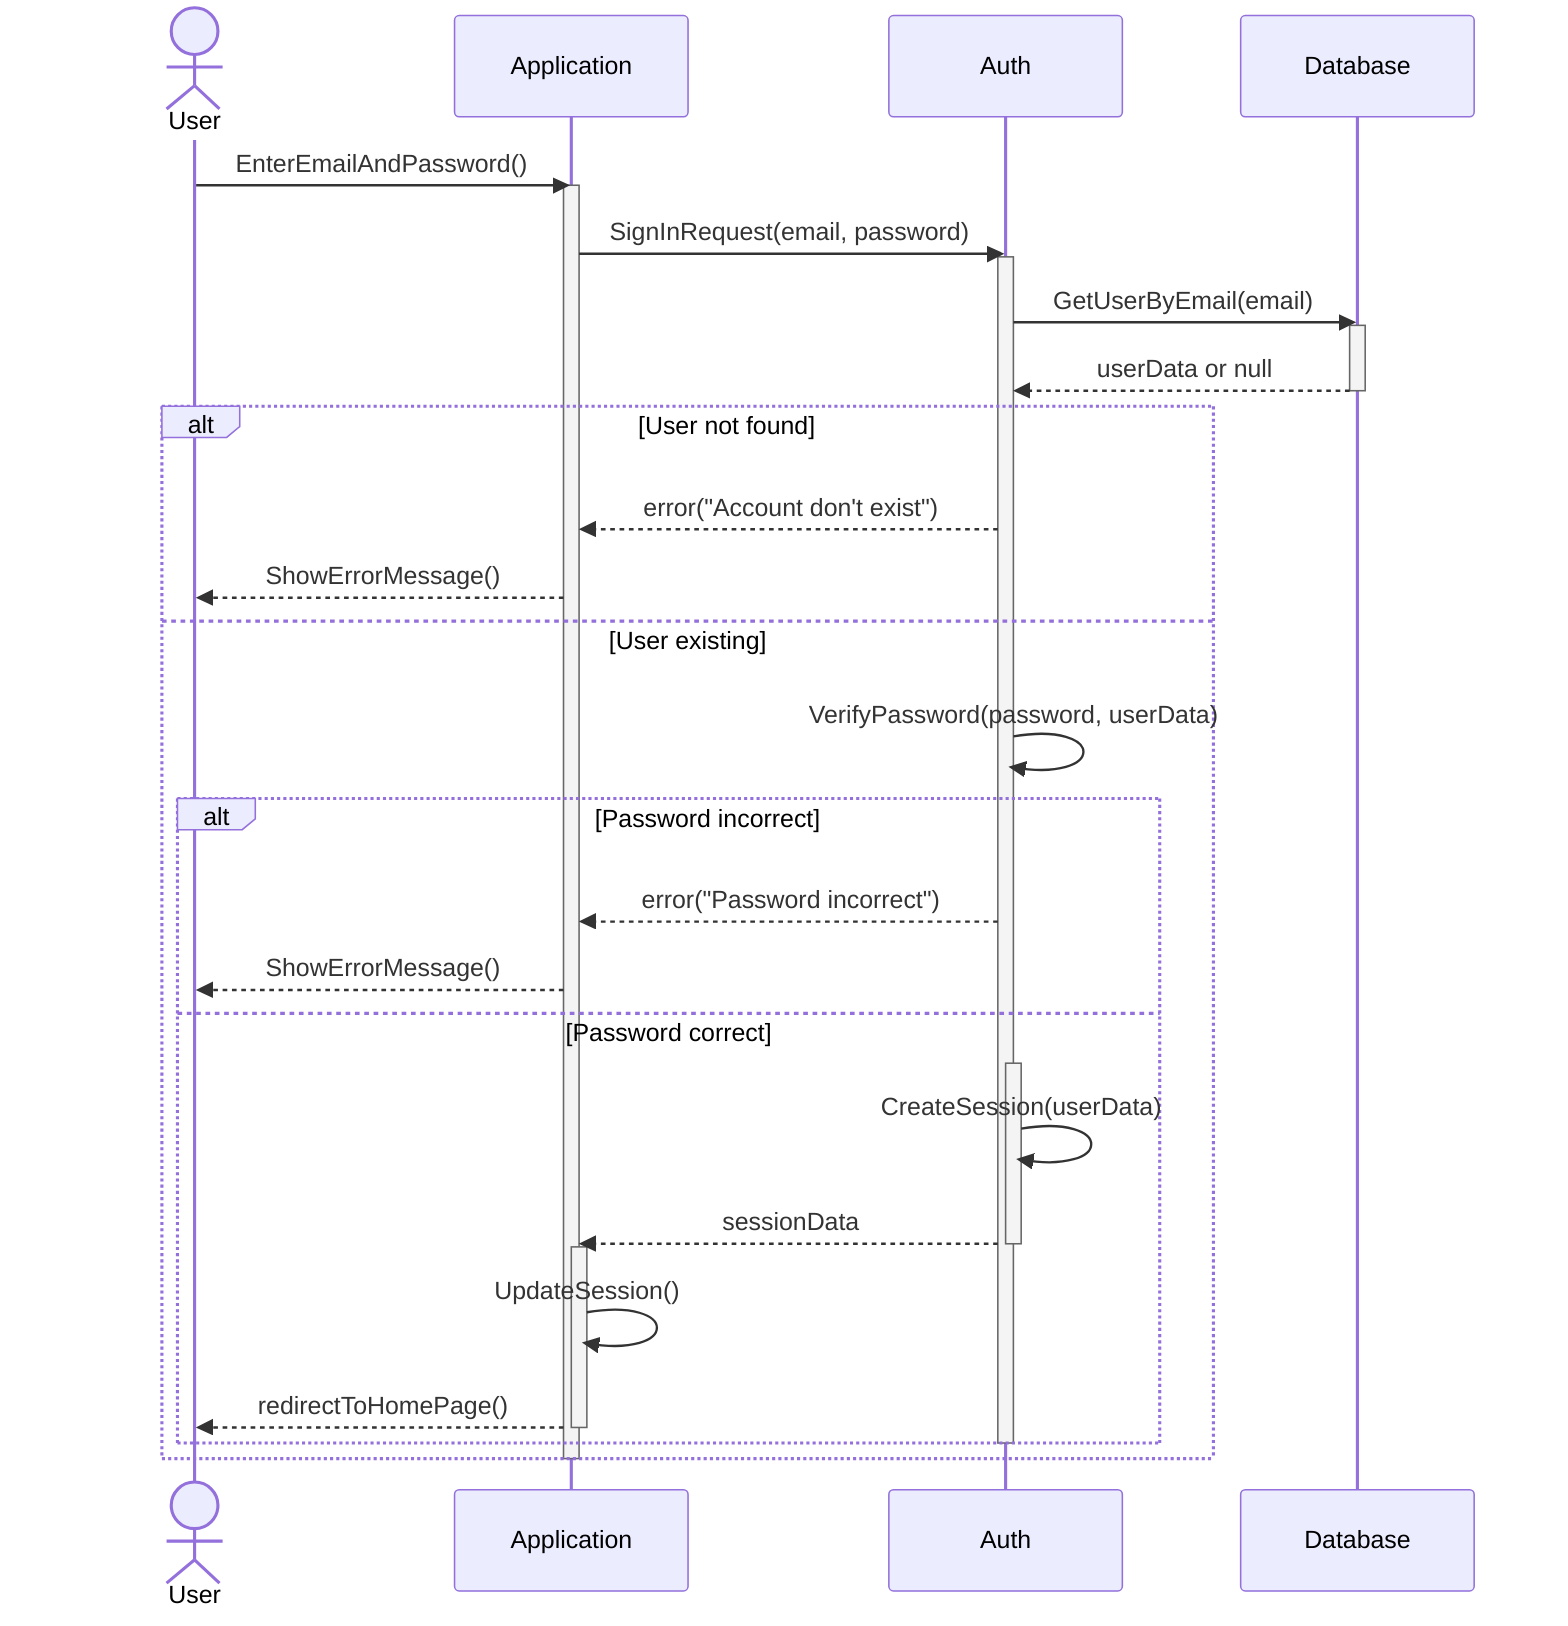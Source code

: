 sequenceDiagram

actor User

participant Application
participant Auth
participant Database

User ->> Application: EnterEmailAndPassword()
activate Application
Application ->> Auth: SignInRequest(email, password)
activate Auth

Auth ->> Database: GetUserByEmail(email)
activate Database
Database -->> Auth: userData or null
deactivate Database

alt User not found
    Auth -->> Application : error("Account don't exist")
    Application -->> User: ShowErrorMessage()

else User existing
    Auth ->> Auth: VerifyPassword(password, userData)
    alt Password incorrect
        Auth -->> Application: error("Password incorrect")
        Application -->> User: ShowErrorMessage()

    else Password correct
        activate Auth
        Auth ->> Auth: CreateSession(userData)
        Auth -->> Application: sessionData
        deactivate Auth
        activate Application
        Application ->> Application: UpdateSession()
        Application -->> User: redirectToHomePage()
        deactivate Application
    end
    deactivate Auth
end
deactivate Application